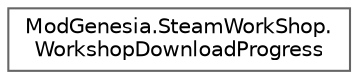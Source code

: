 digraph "Graphical Class Hierarchy"
{
 // LATEX_PDF_SIZE
  bgcolor="transparent";
  edge [fontname=Helvetica,fontsize=10,labelfontname=Helvetica,labelfontsize=10];
  node [fontname=Helvetica,fontsize=10,shape=box,height=0.2,width=0.4];
  rankdir="LR";
  Node0 [label="ModGenesia.SteamWorkShop.\lWorkshopDownloadProgress",height=0.2,width=0.4,color="grey40", fillcolor="white", style="filled",URL="$class_mod_genesia_1_1_steam_work_shop_1_1_workshop_download_progress.html",tooltip=" "];
}
